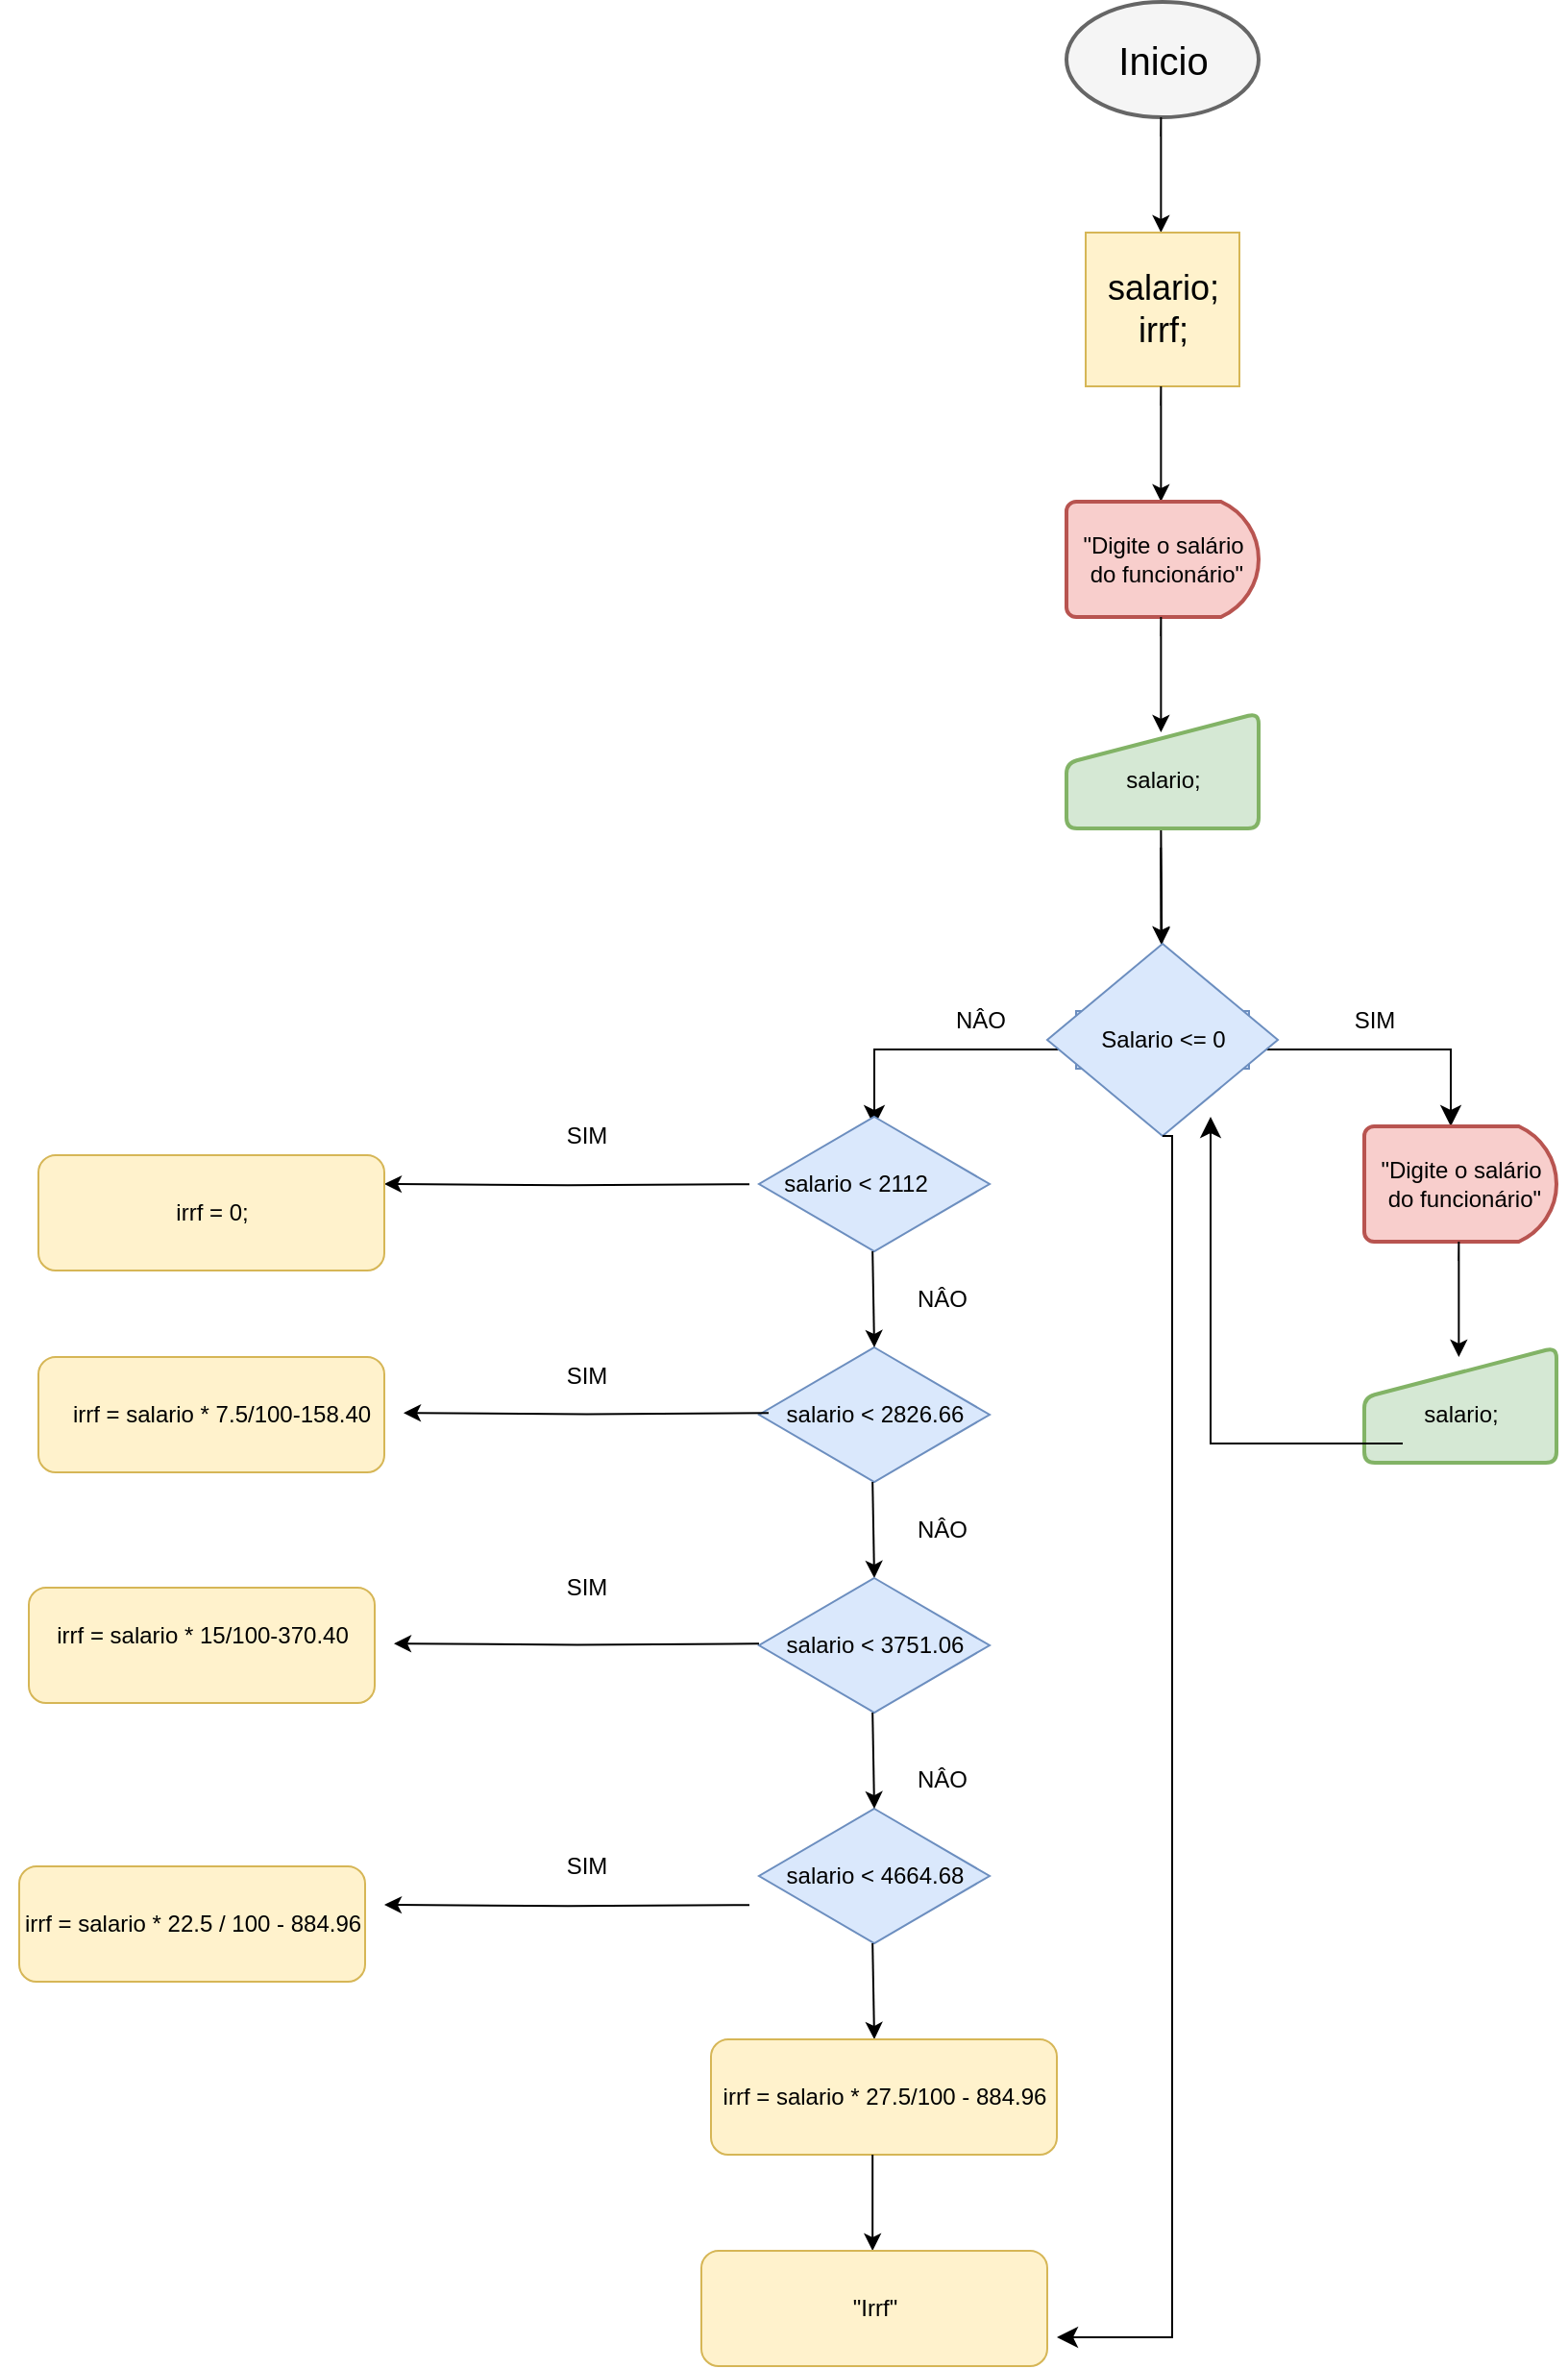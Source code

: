 <mxfile version="21.7.2" type="device">
  <diagram name="Página-1" id="Yxx380WfvtrAto9ODKv9">
    <mxGraphModel dx="2415" dy="928" grid="1" gridSize="10" guides="1" tooltips="1" connect="1" arrows="1" fold="1" page="1" pageScale="1" pageWidth="827" pageHeight="1169" math="0" shadow="0">
      <root>
        <mxCell id="0" />
        <mxCell id="1" parent="0" />
        <mxCell id="Ty4JBi3P6XLboU9Be6PA-1" value="" style="strokeWidth=2;html=1;shape=mxgraph.flowchart.start_1;whiteSpace=wrap;fillColor=#f5f5f5;fontColor=#333333;strokeColor=#666666;" vertex="1" parent="1">
          <mxGeometry x="380" y="10" width="100" height="60" as="geometry" />
        </mxCell>
        <mxCell id="Ty4JBi3P6XLboU9Be6PA-2" value="Inicio" style="text;html=1;align=center;verticalAlign=middle;resizable=0;points=[];autosize=1;fontSize=20;" vertex="1" parent="1">
          <mxGeometry x="395" y="20" width="70" height="40" as="geometry" />
        </mxCell>
        <mxCell id="Ty4JBi3P6XLboU9Be6PA-3" value="" style="endArrow=classic;html=1;rounded=0;" edge="1" parent="1">
          <mxGeometry width="50" height="50" relative="1" as="geometry">
            <mxPoint x="429.09" y="80" as="sourcePoint" />
            <mxPoint x="429.18" y="130" as="targetPoint" />
            <Array as="points">
              <mxPoint x="429.18" y="70" />
            </Array>
          </mxGeometry>
        </mxCell>
        <mxCell id="Ty4JBi3P6XLboU9Be6PA-4" value="" style="whiteSpace=wrap;html=1;aspect=fixed;fillColor=#fff2cc;strokeColor=#d6b656;" vertex="1" parent="1">
          <mxGeometry x="390" y="130" width="80" height="80" as="geometry" />
        </mxCell>
        <mxCell id="Ty4JBi3P6XLboU9Be6PA-6" value="salario;&lt;br style=&quot;font-size: 18px;&quot;&gt;irrf;" style="text;html=1;align=center;verticalAlign=middle;resizable=0;points=[];autosize=1;fontSize=18;" vertex="1" parent="1">
          <mxGeometry x="390" y="140" width="80" height="60" as="geometry" />
        </mxCell>
        <mxCell id="Ty4JBi3P6XLboU9Be6PA-7" value="" style="endArrow=classic;html=1;rounded=0;" edge="1" parent="1" source="Ty4JBi3P6XLboU9Be6PA-9">
          <mxGeometry width="50" height="50" relative="1" as="geometry">
            <mxPoint x="429.09" y="450" as="sourcePoint" />
            <mxPoint x="429.18" y="500" as="targetPoint" />
            <Array as="points">
              <mxPoint x="429.18" y="440" />
            </Array>
          </mxGeometry>
        </mxCell>
        <mxCell id="Ty4JBi3P6XLboU9Be6PA-10" value="salario &amp;lt;= 0" style="text;html=1;align=center;verticalAlign=middle;resizable=0;points=[];autosize=1;strokeColor=#6c8ebf;fillColor=#dae8fc;" vertex="1" parent="1">
          <mxGeometry x="385" y="535" width="90" height="30" as="geometry" />
        </mxCell>
        <mxCell id="Ty4JBi3P6XLboU9Be6PA-15" value="SIM" style="text;html=1;align=center;verticalAlign=middle;resizable=0;points=[];autosize=1;strokeColor=none;fillColor=none;" vertex="1" parent="1">
          <mxGeometry x="520" y="525" width="40" height="30" as="geometry" />
        </mxCell>
        <mxCell id="Ty4JBi3P6XLboU9Be6PA-17" value="NÂO" style="text;html=1;align=center;verticalAlign=middle;resizable=0;points=[];autosize=1;strokeColor=none;fillColor=none;" vertex="1" parent="1">
          <mxGeometry x="310" y="525" width="50" height="30" as="geometry" />
        </mxCell>
        <mxCell id="Ty4JBi3P6XLboU9Be6PA-18" value="" style="edgeStyle=segmentEdgeStyle;endArrow=classic;html=1;curved=0;rounded=0;endSize=8;startSize=8;" edge="1" parent="1">
          <mxGeometry width="50" height="50" relative="1" as="geometry">
            <mxPoint x="480" y="555" as="sourcePoint" />
            <mxPoint x="580" y="595" as="targetPoint" />
          </mxGeometry>
        </mxCell>
        <mxCell id="Ty4JBi3P6XLboU9Be6PA-19" value="" style="edgeStyle=segmentEdgeStyle;endArrow=classic;html=1;curved=0;rounded=0;endSize=8;startSize=8;" edge="1" parent="1">
          <mxGeometry width="50" height="50" relative="1" as="geometry">
            <mxPoint x="380" y="555" as="sourcePoint" />
            <mxPoint x="280" y="595" as="targetPoint" />
          </mxGeometry>
        </mxCell>
        <mxCell id="Ty4JBi3P6XLboU9Be6PA-20" value="" style="endArrow=classic;html=1;rounded=0;" edge="1" parent="1" target="Ty4JBi3P6XLboU9Be6PA-9">
          <mxGeometry width="50" height="50" relative="1" as="geometry">
            <mxPoint x="429.09" y="450" as="sourcePoint" />
            <mxPoint x="429.18" y="500" as="targetPoint" />
            <Array as="points" />
          </mxGeometry>
        </mxCell>
        <mxCell id="Ty4JBi3P6XLboU9Be6PA-9" value="" style="rhombus;whiteSpace=wrap;html=1;fillColor=#dae8fc;strokeColor=#6c8ebf;" vertex="1" parent="1">
          <mxGeometry x="370" y="500" width="120" height="100" as="geometry" />
        </mxCell>
        <mxCell id="Ty4JBi3P6XLboU9Be6PA-21" value="" style="endArrow=classic;html=1;rounded=0;" edge="1" parent="1">
          <mxGeometry width="50" height="50" relative="1" as="geometry">
            <mxPoint x="429.09" y="220" as="sourcePoint" />
            <mxPoint x="429.18" y="270" as="targetPoint" />
            <Array as="points">
              <mxPoint x="429.18" y="210" />
            </Array>
          </mxGeometry>
        </mxCell>
        <mxCell id="Ty4JBi3P6XLboU9Be6PA-23" value="" style="strokeWidth=2;html=1;shape=mxgraph.flowchart.delay;whiteSpace=wrap;fillColor=#f8cecc;strokeColor=#b85450;" vertex="1" parent="1">
          <mxGeometry x="380" y="270" width="100" height="60" as="geometry" />
        </mxCell>
        <mxCell id="Ty4JBi3P6XLboU9Be6PA-24" value="&quot;Digite o salário&lt;br&gt;&amp;nbsp;do funcionário&quot;" style="text;html=1;align=center;verticalAlign=middle;resizable=0;points=[];autosize=1;strokeColor=none;fillColor=none;" vertex="1" parent="1">
          <mxGeometry x="375" y="280" width="110" height="40" as="geometry" />
        </mxCell>
        <mxCell id="Ty4JBi3P6XLboU9Be6PA-25" value="" style="html=1;strokeWidth=2;shape=manualInput;whiteSpace=wrap;rounded=1;size=26;arcSize=11;fillColor=#d5e8d4;strokeColor=#82b366;" vertex="1" parent="1">
          <mxGeometry x="380" y="380" width="100" height="60" as="geometry" />
        </mxCell>
        <mxCell id="Ty4JBi3P6XLboU9Be6PA-26" value="salario;" style="text;html=1;align=center;verticalAlign=middle;resizable=0;points=[];autosize=1;" vertex="1" parent="1">
          <mxGeometry x="400" y="400" width="60" height="30" as="geometry" />
        </mxCell>
        <mxCell id="Ty4JBi3P6XLboU9Be6PA-27" value="" style="endArrow=classic;html=1;rounded=0;" edge="1" parent="1">
          <mxGeometry width="50" height="50" relative="1" as="geometry">
            <mxPoint x="429.09" y="340" as="sourcePoint" />
            <mxPoint x="429.18" y="390" as="targetPoint" />
            <Array as="points">
              <mxPoint x="429.18" y="330" />
            </Array>
          </mxGeometry>
        </mxCell>
        <mxCell id="Ty4JBi3P6XLboU9Be6PA-28" value="Salario &amp;lt;= 0" style="text;html=1;align=center;verticalAlign=middle;resizable=0;points=[];autosize=1;strokeColor=none;fillColor=none;" vertex="1" parent="1">
          <mxGeometry x="385" y="535" width="90" height="30" as="geometry" />
        </mxCell>
        <mxCell id="Ty4JBi3P6XLboU9Be6PA-29" value="" style="rhombus;whiteSpace=wrap;html=1;fillColor=#dae8fc;strokeColor=#6c8ebf;" vertex="1" parent="1">
          <mxGeometry x="220" y="590" width="120" height="70" as="geometry" />
        </mxCell>
        <mxCell id="Ty4JBi3P6XLboU9Be6PA-30" value="" style="rhombus;whiteSpace=wrap;html=1;fillColor=#dae8fc;strokeColor=#6c8ebf;" vertex="1" parent="1">
          <mxGeometry x="220" y="710" width="120" height="70" as="geometry" />
        </mxCell>
        <mxCell id="Ty4JBi3P6XLboU9Be6PA-32" value="" style="endArrow=classic;html=1;rounded=0;" edge="1" parent="1">
          <mxGeometry width="50" height="50" relative="1" as="geometry">
            <mxPoint x="279.09" y="660" as="sourcePoint" />
            <mxPoint x="280" y="710" as="targetPoint" />
            <Array as="points" />
          </mxGeometry>
        </mxCell>
        <mxCell id="Ty4JBi3P6XLboU9Be6PA-33" value="" style="endArrow=classic;html=1;rounded=0;" edge="1" parent="1">
          <mxGeometry width="50" height="50" relative="1" as="geometry">
            <mxPoint x="279.09" y="780" as="sourcePoint" />
            <mxPoint x="280" y="830" as="targetPoint" />
            <Array as="points" />
          </mxGeometry>
        </mxCell>
        <mxCell id="Ty4JBi3P6XLboU9Be6PA-34" value="" style="rhombus;whiteSpace=wrap;html=1;fillColor=#dae8fc;strokeColor=#6c8ebf;" vertex="1" parent="1">
          <mxGeometry x="220" y="950" width="120" height="70" as="geometry" />
        </mxCell>
        <mxCell id="Ty4JBi3P6XLboU9Be6PA-35" value="" style="endArrow=classic;html=1;rounded=0;" edge="1" parent="1">
          <mxGeometry width="50" height="50" relative="1" as="geometry">
            <mxPoint x="279.09" y="1020" as="sourcePoint" />
            <mxPoint x="280" y="1070" as="targetPoint" />
            <Array as="points" />
          </mxGeometry>
        </mxCell>
        <mxCell id="Ty4JBi3P6XLboU9Be6PA-36" value="" style="rhombus;whiteSpace=wrap;html=1;fillColor=#dae8fc;strokeColor=#6c8ebf;" vertex="1" parent="1">
          <mxGeometry x="220" y="830" width="120" height="70" as="geometry" />
        </mxCell>
        <mxCell id="Ty4JBi3P6XLboU9Be6PA-37" value="" style="endArrow=classic;html=1;rounded=0;" edge="1" parent="1">
          <mxGeometry width="50" height="50" relative="1" as="geometry">
            <mxPoint x="279.09" y="900" as="sourcePoint" />
            <mxPoint x="280" y="950" as="targetPoint" />
            <Array as="points" />
          </mxGeometry>
        </mxCell>
        <mxCell id="Ty4JBi3P6XLboU9Be6PA-40" value="salario &amp;lt; 2112" style="text;html=1;align=center;verticalAlign=middle;resizable=0;points=[];autosize=1;strokeColor=none;fillColor=none;" vertex="1" parent="1">
          <mxGeometry x="220" y="610" width="100" height="30" as="geometry" />
        </mxCell>
        <mxCell id="Ty4JBi3P6XLboU9Be6PA-41" value="salario &amp;lt; 2826.66" style="text;html=1;align=center;verticalAlign=middle;resizable=0;points=[];autosize=1;strokeColor=none;fillColor=none;" vertex="1" parent="1">
          <mxGeometry x="220" y="730" width="120" height="30" as="geometry" />
        </mxCell>
        <mxCell id="Ty4JBi3P6XLboU9Be6PA-63" value="" style="edgeStyle=orthogonalEdgeStyle;rounded=0;orthogonalLoop=1;jettySize=auto;html=1;" edge="1" parent="1">
          <mxGeometry relative="1" as="geometry">
            <mxPoint x="215" y="625.091" as="sourcePoint" />
            <mxPoint x="25" y="625" as="targetPoint" />
          </mxGeometry>
        </mxCell>
        <mxCell id="Ty4JBi3P6XLboU9Be6PA-42" value="salario &amp;lt; 3751.06" style="text;html=1;align=center;verticalAlign=middle;resizable=0;points=[];autosize=1;strokeColor=none;fillColor=none;" vertex="1" parent="1">
          <mxGeometry x="220" y="850" width="120" height="30" as="geometry" />
        </mxCell>
        <mxCell id="Ty4JBi3P6XLboU9Be6PA-43" value="salario &amp;lt; 4664.68" style="text;html=1;align=center;verticalAlign=middle;resizable=0;points=[];autosize=1;strokeColor=none;fillColor=none;" vertex="1" parent="1">
          <mxGeometry x="220" y="970" width="120" height="30" as="geometry" />
        </mxCell>
        <mxCell id="Ty4JBi3P6XLboU9Be6PA-46" value="" style="rounded=1;whiteSpace=wrap;html=1;fillColor=#fff2cc;strokeColor=#d6b656;" vertex="1" parent="1">
          <mxGeometry x="195" y="1070" width="180" height="60" as="geometry" />
        </mxCell>
        <mxCell id="Ty4JBi3P6XLboU9Be6PA-47" value="irrf = salario * 27.5/100 - 884.96" style="text;html=1;align=center;verticalAlign=middle;resizable=0;points=[];autosize=1;strokeColor=none;fillColor=none;" vertex="1" parent="1">
          <mxGeometry x="190" y="1085" width="190" height="30" as="geometry" />
        </mxCell>
        <mxCell id="Ty4JBi3P6XLboU9Be6PA-48" value="" style="rounded=1;whiteSpace=wrap;html=1;fillColor=#fff2cc;strokeColor=#d6b656;" vertex="1" parent="1">
          <mxGeometry x="-160" y="835" width="180" height="60" as="geometry" />
        </mxCell>
        <mxCell id="Ty4JBi3P6XLboU9Be6PA-49" value="irrf = salario * 15/100-370.40" style="text;html=1;align=center;verticalAlign=middle;resizable=0;points=[];autosize=1;strokeColor=none;fillColor=none;" vertex="1" parent="1">
          <mxGeometry x="-160" y="845" width="180" height="30" as="geometry" />
        </mxCell>
        <mxCell id="Ty4JBi3P6XLboU9Be6PA-50" value="" style="rounded=1;whiteSpace=wrap;html=1;fillColor=#fff2cc;strokeColor=#d6b656;" vertex="1" parent="1">
          <mxGeometry x="-155" y="610" width="180" height="60" as="geometry" />
        </mxCell>
        <mxCell id="Ty4JBi3P6XLboU9Be6PA-51" value="irrf = 0;" style="text;html=1;align=center;verticalAlign=middle;resizable=0;points=[];autosize=1;strokeColor=none;fillColor=none;" vertex="1" parent="1">
          <mxGeometry x="-95" y="625" width="60" height="30" as="geometry" />
        </mxCell>
        <mxCell id="Ty4JBi3P6XLboU9Be6PA-57" style="edgeStyle=orthogonalEdgeStyle;rounded=0;orthogonalLoop=1;jettySize=auto;html=1;exitX=0.75;exitY=0;exitDx=0;exitDy=0;entryX=0.706;entryY=0.033;entryDx=0;entryDy=0;entryPerimeter=0;" edge="1" parent="1" source="Ty4JBi3P6XLboU9Be6PA-55" target="Ty4JBi3P6XLboU9Be6PA-56">
          <mxGeometry relative="1" as="geometry" />
        </mxCell>
        <mxCell id="Ty4JBi3P6XLboU9Be6PA-55" value="" style="rounded=1;whiteSpace=wrap;html=1;fillColor=#fff2cc;strokeColor=#d6b656;" vertex="1" parent="1">
          <mxGeometry x="-165" y="980" width="180" height="60" as="geometry" />
        </mxCell>
        <mxCell id="Ty4JBi3P6XLboU9Be6PA-56" value="irrf = salario * 22.5 / 100 - 884.96" style="text;html=1;align=center;verticalAlign=middle;resizable=0;points=[];autosize=1;strokeColor=none;fillColor=none;" vertex="1" parent="1">
          <mxGeometry x="-175" y="995" width="200" height="30" as="geometry" />
        </mxCell>
        <mxCell id="Ty4JBi3P6XLboU9Be6PA-58" value="" style="rounded=1;whiteSpace=wrap;html=1;fillColor=#fff2cc;strokeColor=#d6b656;" vertex="1" parent="1">
          <mxGeometry x="-155" y="715" width="180" height="60" as="geometry" />
        </mxCell>
        <mxCell id="Ty4JBi3P6XLboU9Be6PA-59" value="irrf = salario * 7.5/100-158.40" style="text;html=1;align=center;verticalAlign=middle;resizable=0;points=[];autosize=1;strokeColor=none;fillColor=none;" vertex="1" parent="1">
          <mxGeometry x="-150" y="730" width="180" height="30" as="geometry" />
        </mxCell>
        <mxCell id="Ty4JBi3P6XLboU9Be6PA-65" value="" style="edgeStyle=orthogonalEdgeStyle;rounded=0;orthogonalLoop=1;jettySize=auto;html=1;" edge="1" parent="1">
          <mxGeometry relative="1" as="geometry">
            <mxPoint x="225" y="744.181" as="sourcePoint" />
            <mxPoint x="35" y="744.09" as="targetPoint" />
          </mxGeometry>
        </mxCell>
        <mxCell id="Ty4JBi3P6XLboU9Be6PA-66" value="" style="edgeStyle=orthogonalEdgeStyle;rounded=0;orthogonalLoop=1;jettySize=auto;html=1;" edge="1" parent="1">
          <mxGeometry relative="1" as="geometry">
            <mxPoint x="220" y="864.181" as="sourcePoint" />
            <mxPoint x="30" y="864.09" as="targetPoint" />
          </mxGeometry>
        </mxCell>
        <mxCell id="Ty4JBi3P6XLboU9Be6PA-67" value="" style="edgeStyle=orthogonalEdgeStyle;rounded=0;orthogonalLoop=1;jettySize=auto;html=1;" edge="1" parent="1">
          <mxGeometry relative="1" as="geometry">
            <mxPoint x="215" y="1000.091" as="sourcePoint" />
            <mxPoint x="25" y="1000" as="targetPoint" />
          </mxGeometry>
        </mxCell>
        <mxCell id="Ty4JBi3P6XLboU9Be6PA-70" value="" style="edgeStyle=segmentEdgeStyle;endArrow=classic;html=1;curved=0;rounded=0;endSize=8;startSize=8;exitX=0.5;exitY=1;exitDx=0;exitDy=0;" edge="1" parent="1" source="Ty4JBi3P6XLboU9Be6PA-9">
          <mxGeometry width="50" height="50" relative="1" as="geometry">
            <mxPoint x="435" y="625" as="sourcePoint" />
            <mxPoint x="375" y="1225" as="targetPoint" />
            <Array as="points">
              <mxPoint x="435" y="600" />
              <mxPoint x="435" y="1225" />
            </Array>
          </mxGeometry>
        </mxCell>
        <mxCell id="Ty4JBi3P6XLboU9Be6PA-71" value="" style="endArrow=classic;html=1;rounded=0;" edge="1" parent="1">
          <mxGeometry width="50" height="50" relative="1" as="geometry">
            <mxPoint x="279.09" y="1130" as="sourcePoint" />
            <mxPoint x="279.09" y="1180" as="targetPoint" />
            <Array as="points">
              <mxPoint x="279.09" y="1150" />
            </Array>
          </mxGeometry>
        </mxCell>
        <mxCell id="Ty4JBi3P6XLboU9Be6PA-72" value="" style="rounded=1;whiteSpace=wrap;html=1;fillColor=#fff2cc;strokeColor=#d6b656;" vertex="1" parent="1">
          <mxGeometry x="190" y="1180" width="180" height="60" as="geometry" />
        </mxCell>
        <mxCell id="Ty4JBi3P6XLboU9Be6PA-73" value="&quot;Irrf&quot;" style="text;html=1;align=center;verticalAlign=middle;resizable=0;points=[];autosize=1;strokeColor=none;fillColor=none;" vertex="1" parent="1">
          <mxGeometry x="255" y="1195" width="50" height="30" as="geometry" />
        </mxCell>
        <mxCell id="Ty4JBi3P6XLboU9Be6PA-77" value="" style="strokeWidth=2;html=1;shape=mxgraph.flowchart.delay;whiteSpace=wrap;fillColor=#f8cecc;strokeColor=#b85450;" vertex="1" parent="1">
          <mxGeometry x="535" y="595" width="100" height="60" as="geometry" />
        </mxCell>
        <mxCell id="Ty4JBi3P6XLboU9Be6PA-78" value="&quot;Digite o salário&lt;br&gt;&amp;nbsp;do funcionário&quot;" style="text;html=1;align=center;verticalAlign=middle;resizable=0;points=[];autosize=1;strokeColor=none;fillColor=none;" vertex="1" parent="1">
          <mxGeometry x="530" y="605" width="110" height="40" as="geometry" />
        </mxCell>
        <mxCell id="Ty4JBi3P6XLboU9Be6PA-79" value="" style="endArrow=classic;html=1;rounded=0;" edge="1" parent="1">
          <mxGeometry width="50" height="50" relative="1" as="geometry">
            <mxPoint x="584.09" y="665" as="sourcePoint" />
            <mxPoint x="584.18" y="715" as="targetPoint" />
            <Array as="points">
              <mxPoint x="584.18" y="655" />
            </Array>
          </mxGeometry>
        </mxCell>
        <mxCell id="Ty4JBi3P6XLboU9Be6PA-82" value="" style="html=1;strokeWidth=2;shape=manualInput;whiteSpace=wrap;rounded=1;size=26;arcSize=11;fillColor=#d5e8d4;strokeColor=#82b366;" vertex="1" parent="1">
          <mxGeometry x="535" y="710" width="100" height="60" as="geometry" />
        </mxCell>
        <mxCell id="Ty4JBi3P6XLboU9Be6PA-83" value="salario;" style="text;html=1;align=center;verticalAlign=middle;resizable=0;points=[];autosize=1;" vertex="1" parent="1">
          <mxGeometry x="555" y="730" width="60" height="30" as="geometry" />
        </mxCell>
        <mxCell id="Ty4JBi3P6XLboU9Be6PA-85" value="" style="edgeStyle=elbowEdgeStyle;elbow=vertical;endArrow=classic;html=1;curved=0;rounded=0;endSize=8;startSize=8;" edge="1" parent="1">
          <mxGeometry width="50" height="50" relative="1" as="geometry">
            <mxPoint x="555" y="760" as="sourcePoint" />
            <mxPoint x="455" y="590" as="targetPoint" />
            <Array as="points">
              <mxPoint x="500" y="760" />
            </Array>
          </mxGeometry>
        </mxCell>
        <mxCell id="Ty4JBi3P6XLboU9Be6PA-86" value="NÂO" style="text;html=1;align=center;verticalAlign=middle;resizable=0;points=[];autosize=1;strokeColor=none;fillColor=none;" vertex="1" parent="1">
          <mxGeometry x="290" y="920" width="50" height="30" as="geometry" />
        </mxCell>
        <mxCell id="Ty4JBi3P6XLboU9Be6PA-87" value="NÂO" style="text;html=1;align=center;verticalAlign=middle;resizable=0;points=[];autosize=1;strokeColor=none;fillColor=none;" vertex="1" parent="1">
          <mxGeometry x="290" y="790" width="50" height="30" as="geometry" />
        </mxCell>
        <mxCell id="Ty4JBi3P6XLboU9Be6PA-88" value="NÂO" style="text;html=1;align=center;verticalAlign=middle;resizable=0;points=[];autosize=1;strokeColor=none;fillColor=none;" vertex="1" parent="1">
          <mxGeometry x="290" y="670" width="50" height="30" as="geometry" />
        </mxCell>
        <mxCell id="Ty4JBi3P6XLboU9Be6PA-96" value="SIM" style="text;html=1;align=center;verticalAlign=middle;resizable=0;points=[];autosize=1;strokeColor=none;fillColor=none;" vertex="1" parent="1">
          <mxGeometry x="110" y="965" width="40" height="30" as="geometry" />
        </mxCell>
        <mxCell id="Ty4JBi3P6XLboU9Be6PA-97" value="SIM" style="text;html=1;align=center;verticalAlign=middle;resizable=0;points=[];autosize=1;strokeColor=none;fillColor=none;" vertex="1" parent="1">
          <mxGeometry x="110" y="820" width="40" height="30" as="geometry" />
        </mxCell>
        <mxCell id="Ty4JBi3P6XLboU9Be6PA-98" value="SIM" style="text;html=1;align=center;verticalAlign=middle;resizable=0;points=[];autosize=1;strokeColor=none;fillColor=none;" vertex="1" parent="1">
          <mxGeometry x="110" y="710" width="40" height="30" as="geometry" />
        </mxCell>
        <mxCell id="Ty4JBi3P6XLboU9Be6PA-99" value="SIM" style="text;html=1;align=center;verticalAlign=middle;resizable=0;points=[];autosize=1;strokeColor=none;fillColor=none;" vertex="1" parent="1">
          <mxGeometry x="110" y="585" width="40" height="30" as="geometry" />
        </mxCell>
      </root>
    </mxGraphModel>
  </diagram>
</mxfile>
